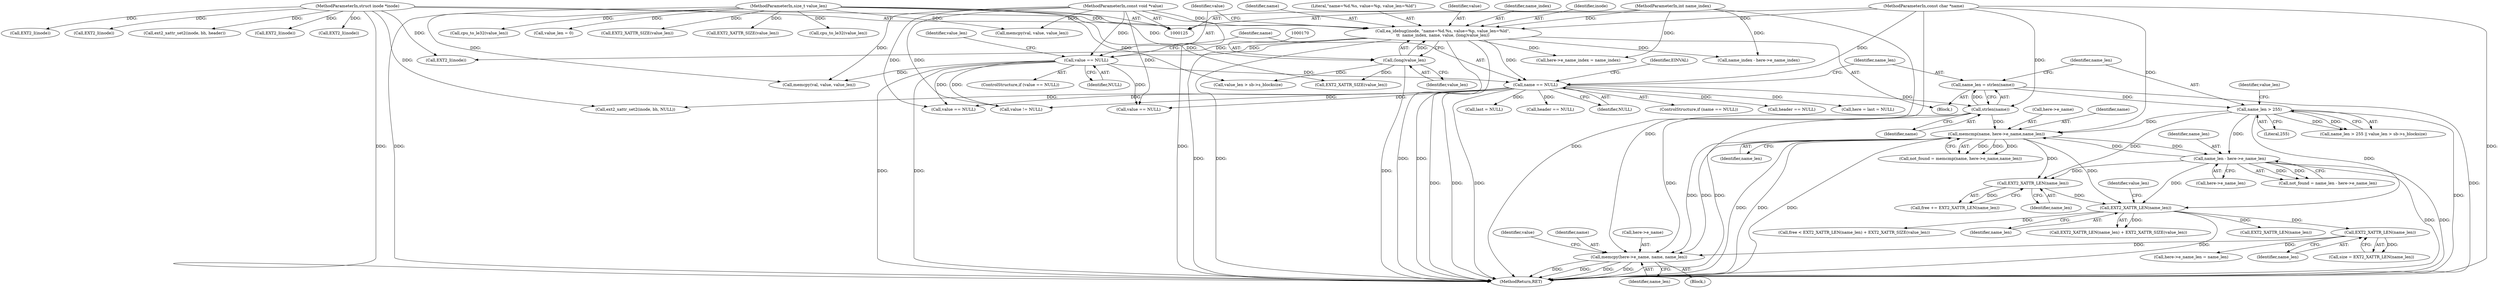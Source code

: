 digraph "0_linux_be0726d33cb8f411945884664924bed3cb8c70ee_10@pointer" {
"1000733" [label="(Call,memcpy(here->e_name, name, name_len))"];
"1000356" [label="(Call,memcmp(name, here->e_name,name_len))"];
"1000188" [label="(Call,strlen(name))"];
"1000180" [label="(Call,name == NULL)"];
"1000163" [label="(Call,ea_idebug(inode, \"name=%d.%s, value=%p, value_len=%ld\",\n\t\t  name_index, name, value, (long)value_len))"];
"1000126" [label="(MethodParameterIn,struct inode *inode)"];
"1000127" [label="(MethodParameterIn,int name_index)"];
"1000128" [label="(MethodParameterIn,const char *name)"];
"1000129" [label="(MethodParameterIn,const void *value)"];
"1000169" [label="(Call,(long)value_len)"];
"1000130" [label="(MethodParameterIn,size_t value_len)"];
"1000173" [label="(Call,value == NULL)"];
"1000346" [label="(Call,name_len - here->e_name_len)"];
"1000192" [label="(Call,name_len > 255)"];
"1000186" [label="(Call,name_len = strlen(name))"];
"1000699" [label="(Call,EXT2_XATTR_LEN(name_len))"];
"1000531" [label="(Call,EXT2_XATTR_LEN(name_len))"];
"1000521" [label="(Call,EXT2_XATTR_LEN(name_len))"];
"1000192" [label="(Call,name_len > 255)"];
"1000533" [label="(Call,EXT2_XATTR_SIZE(value_len))"];
"1000174" [label="(Identifier,value)"];
"1000172" [label="(ControlStructure,if (value == NULL))"];
"1000187" [label="(Identifier,name_len)"];
"1000194" [label="(Literal,255)"];
"1000175" [label="(Identifier,NULL)"];
"1000126" [label="(MethodParameterIn,struct inode *inode)"];
"1000347" [label="(Identifier,name_len)"];
"1000904" [label="(Identifier,value)"];
"1000346" [label="(Call,name_len - here->e_name_len)"];
"1000697" [label="(Call,size = EXT2_XATTR_LEN(name_len))"];
"1000361" [label="(Identifier,name_len)"];
"1000728" [label="(Call,here->e_name_len = name_len)"];
"1000165" [label="(Literal,\"name=%d.%s, value=%p, value_len=%ld\")"];
"1000168" [label="(Identifier,value)"];
"1000530" [label="(Call,EXT2_XATTR_LEN(name_len) + EXT2_XATTR_SIZE(value_len))"];
"1000444" [label="(Call,here = last = NULL)"];
"1000186" [label="(Call,name_len = strlen(name))"];
"1000176" [label="(Call,value_len = 0)"];
"1000220" [label="(Call,EXT2_I(inode))"];
"1000127" [label="(MethodParameterIn,int name_index)"];
"1000974" [label="(Call,ext2_xattr_set2(inode, bh, NULL))"];
"1000196" [label="(Identifier,value_len)"];
"1000128" [label="(MethodParameterIn,const char *name)"];
"1000336" [label="(Call,name_index - here->e_name_index)"];
"1000465" [label="(Call,value == NULL)"];
"1000723" [label="(Call,here->e_name_index = name_index)"];
"1000951" [label="(Call,memcpy(val, value, value_len))"];
"1000785" [label="(Call,EXT2_XATTR_SIZE(value_len))"];
"1000281" [label="(Call,EXT2_I(inode))"];
"1000522" [label="(Identifier,name_len)"];
"1000700" [label="(Identifier,name_len)"];
"1000171" [label="(Identifier,value_len)"];
"1000519" [label="(Call,free += EXT2_XATTR_LEN(name_len))"];
"1000446" [label="(Call,last = NULL)"];
"1000903" [label="(Call,value != NULL)"];
"1000206" [label="(Call,EXT2_I(inode))"];
"1000166" [label="(Identifier,name_index)"];
"1000919" [label="(Call,EXT2_XATTR_SIZE(value_len))"];
"1000699" [label="(Call,EXT2_XATTR_LEN(name_len))"];
"1000344" [label="(Call,not_found = name_len - here->e_name_len)"];
"1000169" [label="(Call,(long)value_len)"];
"1000185" [label="(Identifier,EINVAL)"];
"1000911" [label="(Call,cpu_to_le32(value_len))"];
"1000733" [label="(Call,memcpy(here->e_name, name, name_len))"];
"1000193" [label="(Identifier,name_len)"];
"1000591" [label="(Call,header == NULL)"];
"1000532" [label="(Identifier,name_len)"];
"1000994" [label="(Call,ext2_xattr_set2(inode, bh, header))"];
"1000737" [label="(Identifier,name)"];
"1000182" [label="(Identifier,NULL)"];
"1000177" [label="(Identifier,value_len)"];
"1000734" [label="(Call,here->e_name)"];
"1000802" [label="(Call,memcpy(val, value, value_len))"];
"1000130" [label="(MethodParameterIn,size_t value_len)"];
"1000195" [label="(Call,value_len > sb->s_blocksize)"];
"1000191" [label="(Call,name_len > 255 || value_len > sb->s_blocksize)"];
"1000695" [label="(Block,)"];
"1000867" [label="(Call,value == NULL)"];
"1000357" [label="(Identifier,name)"];
"1000792" [label="(Call,cpu_to_le32(value_len))"];
"1000132" [label="(Block,)"];
"1000163" [label="(Call,ea_idebug(inode, \"name=%d.%s, value=%p, value_len=%ld\",\n\t\t  name_index, name, value, (long)value_len))"];
"1000738" [label="(Identifier,name_len)"];
"1000211" [label="(Call,EXT2_I(inode))"];
"1000354" [label="(Call,not_found = memcmp(name, here->e_name,name_len))"];
"1000531" [label="(Call,EXT2_XATTR_LEN(name_len))"];
"1000874" [label="(Call,EXT2_XATTR_LEN(name_len))"];
"1000179" [label="(ControlStructure,if (name == NULL))"];
"1001019" [label="(MethodReturn,RET)"];
"1000181" [label="(Identifier,name)"];
"1001014" [label="(Call,EXT2_I(inode))"];
"1000656" [label="(Call,header == NULL)"];
"1000348" [label="(Call,here->e_name_len)"];
"1000188" [label="(Call,strlen(name))"];
"1000521" [label="(Call,EXT2_XATTR_LEN(name_len))"];
"1000189" [label="(Identifier,name)"];
"1000173" [label="(Call,value == NULL)"];
"1000358" [label="(Call,here->e_name)"];
"1000164" [label="(Identifier,inode)"];
"1000129" [label="(MethodParameterIn,const void *value)"];
"1000180" [label="(Call,name == NULL)"];
"1000534" [label="(Identifier,value_len)"];
"1000528" [label="(Call,free < EXT2_XATTR_LEN(name_len) + EXT2_XATTR_SIZE(value_len))"];
"1000356" [label="(Call,memcmp(name, here->e_name,name_len))"];
"1000167" [label="(Identifier,name)"];
"1000733" -> "1000695"  [label="AST: "];
"1000733" -> "1000738"  [label="CFG: "];
"1000734" -> "1000733"  [label="AST: "];
"1000737" -> "1000733"  [label="AST: "];
"1000738" -> "1000733"  [label="AST: "];
"1000904" -> "1000733"  [label="CFG: "];
"1000733" -> "1001019"  [label="DDG: "];
"1000733" -> "1001019"  [label="DDG: "];
"1000733" -> "1001019"  [label="DDG: "];
"1000733" -> "1001019"  [label="DDG: "];
"1000356" -> "1000733"  [label="DDG: "];
"1000356" -> "1000733"  [label="DDG: "];
"1000188" -> "1000733"  [label="DDG: "];
"1000128" -> "1000733"  [label="DDG: "];
"1000699" -> "1000733"  [label="DDG: "];
"1000356" -> "1000354"  [label="AST: "];
"1000356" -> "1000361"  [label="CFG: "];
"1000357" -> "1000356"  [label="AST: "];
"1000358" -> "1000356"  [label="AST: "];
"1000361" -> "1000356"  [label="AST: "];
"1000354" -> "1000356"  [label="CFG: "];
"1000356" -> "1001019"  [label="DDG: "];
"1000356" -> "1001019"  [label="DDG: "];
"1000356" -> "1001019"  [label="DDG: "];
"1000356" -> "1000346"  [label="DDG: "];
"1000356" -> "1000354"  [label="DDG: "];
"1000356" -> "1000354"  [label="DDG: "];
"1000356" -> "1000354"  [label="DDG: "];
"1000188" -> "1000356"  [label="DDG: "];
"1000128" -> "1000356"  [label="DDG: "];
"1000346" -> "1000356"  [label="DDG: "];
"1000192" -> "1000356"  [label="DDG: "];
"1000356" -> "1000521"  [label="DDG: "];
"1000356" -> "1000531"  [label="DDG: "];
"1000188" -> "1000186"  [label="AST: "];
"1000188" -> "1000189"  [label="CFG: "];
"1000189" -> "1000188"  [label="AST: "];
"1000186" -> "1000188"  [label="CFG: "];
"1000188" -> "1001019"  [label="DDG: "];
"1000188" -> "1000186"  [label="DDG: "];
"1000180" -> "1000188"  [label="DDG: "];
"1000128" -> "1000188"  [label="DDG: "];
"1000180" -> "1000179"  [label="AST: "];
"1000180" -> "1000182"  [label="CFG: "];
"1000181" -> "1000180"  [label="AST: "];
"1000182" -> "1000180"  [label="AST: "];
"1000185" -> "1000180"  [label="CFG: "];
"1000187" -> "1000180"  [label="CFG: "];
"1000180" -> "1001019"  [label="DDG: "];
"1000180" -> "1001019"  [label="DDG: "];
"1000180" -> "1001019"  [label="DDG: "];
"1000163" -> "1000180"  [label="DDG: "];
"1000128" -> "1000180"  [label="DDG: "];
"1000173" -> "1000180"  [label="DDG: "];
"1000180" -> "1000444"  [label="DDG: "];
"1000180" -> "1000446"  [label="DDG: "];
"1000180" -> "1000465"  [label="DDG: "];
"1000180" -> "1000591"  [label="DDG: "];
"1000180" -> "1000656"  [label="DDG: "];
"1000180" -> "1000867"  [label="DDG: "];
"1000180" -> "1000903"  [label="DDG: "];
"1000180" -> "1000974"  [label="DDG: "];
"1000163" -> "1000132"  [label="AST: "];
"1000163" -> "1000169"  [label="CFG: "];
"1000164" -> "1000163"  [label="AST: "];
"1000165" -> "1000163"  [label="AST: "];
"1000166" -> "1000163"  [label="AST: "];
"1000167" -> "1000163"  [label="AST: "];
"1000168" -> "1000163"  [label="AST: "];
"1000169" -> "1000163"  [label="AST: "];
"1000174" -> "1000163"  [label="CFG: "];
"1000163" -> "1001019"  [label="DDG: "];
"1000163" -> "1001019"  [label="DDG: "];
"1000163" -> "1001019"  [label="DDG: "];
"1000163" -> "1001019"  [label="DDG: "];
"1000126" -> "1000163"  [label="DDG: "];
"1000127" -> "1000163"  [label="DDG: "];
"1000128" -> "1000163"  [label="DDG: "];
"1000129" -> "1000163"  [label="DDG: "];
"1000169" -> "1000163"  [label="DDG: "];
"1000163" -> "1000173"  [label="DDG: "];
"1000163" -> "1000206"  [label="DDG: "];
"1000163" -> "1000336"  [label="DDG: "];
"1000163" -> "1000723"  [label="DDG: "];
"1000126" -> "1000125"  [label="AST: "];
"1000126" -> "1001019"  [label="DDG: "];
"1000126" -> "1000206"  [label="DDG: "];
"1000126" -> "1000211"  [label="DDG: "];
"1000126" -> "1000220"  [label="DDG: "];
"1000126" -> "1000281"  [label="DDG: "];
"1000126" -> "1000974"  [label="DDG: "];
"1000126" -> "1000994"  [label="DDG: "];
"1000126" -> "1001014"  [label="DDG: "];
"1000127" -> "1000125"  [label="AST: "];
"1000127" -> "1001019"  [label="DDG: "];
"1000127" -> "1000336"  [label="DDG: "];
"1000127" -> "1000723"  [label="DDG: "];
"1000128" -> "1000125"  [label="AST: "];
"1000128" -> "1001019"  [label="DDG: "];
"1000129" -> "1000125"  [label="AST: "];
"1000129" -> "1001019"  [label="DDG: "];
"1000129" -> "1000173"  [label="DDG: "];
"1000129" -> "1000465"  [label="DDG: "];
"1000129" -> "1000802"  [label="DDG: "];
"1000129" -> "1000867"  [label="DDG: "];
"1000129" -> "1000903"  [label="DDG: "];
"1000129" -> "1000951"  [label="DDG: "];
"1000169" -> "1000171"  [label="CFG: "];
"1000170" -> "1000169"  [label="AST: "];
"1000171" -> "1000169"  [label="AST: "];
"1000169" -> "1001019"  [label="DDG: "];
"1000130" -> "1000169"  [label="DDG: "];
"1000169" -> "1000195"  [label="DDG: "];
"1000169" -> "1000533"  [label="DDG: "];
"1000130" -> "1000125"  [label="AST: "];
"1000130" -> "1001019"  [label="DDG: "];
"1000130" -> "1000176"  [label="DDG: "];
"1000130" -> "1000195"  [label="DDG: "];
"1000130" -> "1000533"  [label="DDG: "];
"1000130" -> "1000785"  [label="DDG: "];
"1000130" -> "1000792"  [label="DDG: "];
"1000130" -> "1000802"  [label="DDG: "];
"1000130" -> "1000911"  [label="DDG: "];
"1000130" -> "1000919"  [label="DDG: "];
"1000130" -> "1000951"  [label="DDG: "];
"1000173" -> "1000172"  [label="AST: "];
"1000173" -> "1000175"  [label="CFG: "];
"1000174" -> "1000173"  [label="AST: "];
"1000175" -> "1000173"  [label="AST: "];
"1000177" -> "1000173"  [label="CFG: "];
"1000181" -> "1000173"  [label="CFG: "];
"1000173" -> "1001019"  [label="DDG: "];
"1000173" -> "1001019"  [label="DDG: "];
"1000173" -> "1000465"  [label="DDG: "];
"1000173" -> "1000802"  [label="DDG: "];
"1000173" -> "1000867"  [label="DDG: "];
"1000173" -> "1000903"  [label="DDG: "];
"1000346" -> "1000344"  [label="AST: "];
"1000346" -> "1000348"  [label="CFG: "];
"1000347" -> "1000346"  [label="AST: "];
"1000348" -> "1000346"  [label="AST: "];
"1000344" -> "1000346"  [label="CFG: "];
"1000346" -> "1001019"  [label="DDG: "];
"1000346" -> "1001019"  [label="DDG: "];
"1000346" -> "1000344"  [label="DDG: "];
"1000346" -> "1000344"  [label="DDG: "];
"1000192" -> "1000346"  [label="DDG: "];
"1000346" -> "1000521"  [label="DDG: "];
"1000346" -> "1000531"  [label="DDG: "];
"1000192" -> "1000191"  [label="AST: "];
"1000192" -> "1000194"  [label="CFG: "];
"1000193" -> "1000192"  [label="AST: "];
"1000194" -> "1000192"  [label="AST: "];
"1000196" -> "1000192"  [label="CFG: "];
"1000191" -> "1000192"  [label="CFG: "];
"1000192" -> "1001019"  [label="DDG: "];
"1000192" -> "1000191"  [label="DDG: "];
"1000192" -> "1000191"  [label="DDG: "];
"1000186" -> "1000192"  [label="DDG: "];
"1000192" -> "1000521"  [label="DDG: "];
"1000192" -> "1000531"  [label="DDG: "];
"1000186" -> "1000132"  [label="AST: "];
"1000187" -> "1000186"  [label="AST: "];
"1000193" -> "1000186"  [label="CFG: "];
"1000186" -> "1001019"  [label="DDG: "];
"1000699" -> "1000697"  [label="AST: "];
"1000699" -> "1000700"  [label="CFG: "];
"1000700" -> "1000699"  [label="AST: "];
"1000697" -> "1000699"  [label="CFG: "];
"1000699" -> "1000697"  [label="DDG: "];
"1000531" -> "1000699"  [label="DDG: "];
"1000699" -> "1000728"  [label="DDG: "];
"1000531" -> "1000530"  [label="AST: "];
"1000531" -> "1000532"  [label="CFG: "];
"1000532" -> "1000531"  [label="AST: "];
"1000534" -> "1000531"  [label="CFG: "];
"1000531" -> "1001019"  [label="DDG: "];
"1000531" -> "1000528"  [label="DDG: "];
"1000531" -> "1000530"  [label="DDG: "];
"1000521" -> "1000531"  [label="DDG: "];
"1000531" -> "1000874"  [label="DDG: "];
"1000521" -> "1000519"  [label="AST: "];
"1000521" -> "1000522"  [label="CFG: "];
"1000522" -> "1000521"  [label="AST: "];
"1000519" -> "1000521"  [label="CFG: "];
"1000521" -> "1000519"  [label="DDG: "];
}
